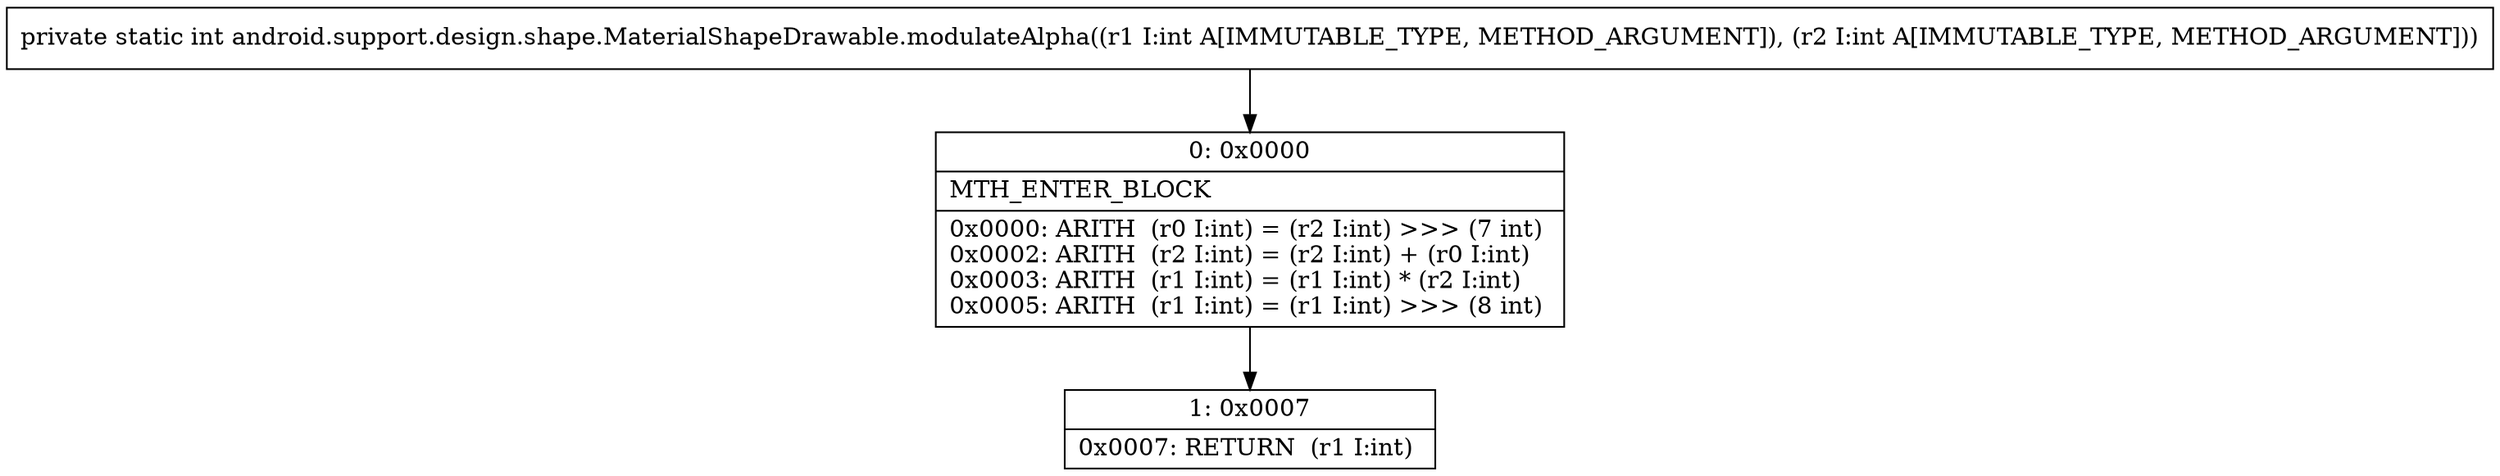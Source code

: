 digraph "CFG forandroid.support.design.shape.MaterialShapeDrawable.modulateAlpha(II)I" {
Node_0 [shape=record,label="{0\:\ 0x0000|MTH_ENTER_BLOCK\l|0x0000: ARITH  (r0 I:int) = (r2 I:int) \>\>\> (7 int) \l0x0002: ARITH  (r2 I:int) = (r2 I:int) + (r0 I:int) \l0x0003: ARITH  (r1 I:int) = (r1 I:int) * (r2 I:int) \l0x0005: ARITH  (r1 I:int) = (r1 I:int) \>\>\> (8 int) \l}"];
Node_1 [shape=record,label="{1\:\ 0x0007|0x0007: RETURN  (r1 I:int) \l}"];
MethodNode[shape=record,label="{private static int android.support.design.shape.MaterialShapeDrawable.modulateAlpha((r1 I:int A[IMMUTABLE_TYPE, METHOD_ARGUMENT]), (r2 I:int A[IMMUTABLE_TYPE, METHOD_ARGUMENT])) }"];
MethodNode -> Node_0;
Node_0 -> Node_1;
}

